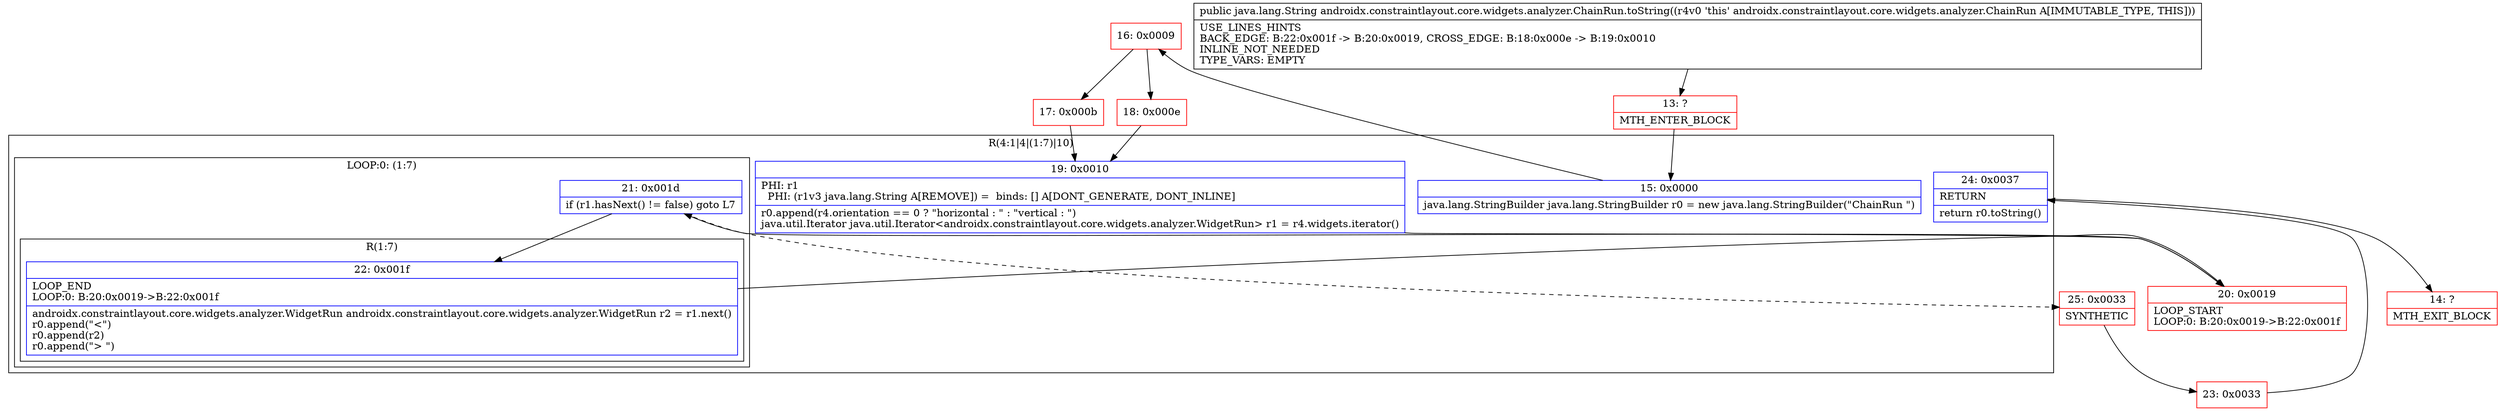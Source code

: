 digraph "CFG forandroidx.constraintlayout.core.widgets.analyzer.ChainRun.toString()Ljava\/lang\/String;" {
subgraph cluster_Region_1877885224 {
label = "R(4:1|4|(1:7)|10)";
node [shape=record,color=blue];
Node_15 [shape=record,label="{15\:\ 0x0000|java.lang.StringBuilder java.lang.StringBuilder r0 = new java.lang.StringBuilder(\"ChainRun \")\l}"];
Node_19 [shape=record,label="{19\:\ 0x0010|PHI: r1 \l  PHI: (r1v3 java.lang.String A[REMOVE]) =  binds: [] A[DONT_GENERATE, DONT_INLINE]\l|r0.append(r4.orientation == 0 ? \"horizontal : \" : \"vertical : \")\ljava.util.Iterator java.util.Iterator\<androidx.constraintlayout.core.widgets.analyzer.WidgetRun\> r1 = r4.widgets.iterator()\l}"];
subgraph cluster_LoopRegion_253013966 {
label = "LOOP:0: (1:7)";
node [shape=record,color=blue];
Node_21 [shape=record,label="{21\:\ 0x001d|if (r1.hasNext() != false) goto L7\l}"];
subgraph cluster_Region_1188120068 {
label = "R(1:7)";
node [shape=record,color=blue];
Node_22 [shape=record,label="{22\:\ 0x001f|LOOP_END\lLOOP:0: B:20:0x0019\-\>B:22:0x001f\l|androidx.constraintlayout.core.widgets.analyzer.WidgetRun androidx.constraintlayout.core.widgets.analyzer.WidgetRun r2 = r1.next()\lr0.append(\"\<\")\lr0.append(r2)\lr0.append(\"\> \")\l}"];
}
}
Node_24 [shape=record,label="{24\:\ 0x0037|RETURN\l|return r0.toString()\l}"];
}
Node_13 [shape=record,color=red,label="{13\:\ ?|MTH_ENTER_BLOCK\l}"];
Node_16 [shape=record,color=red,label="{16\:\ 0x0009}"];
Node_17 [shape=record,color=red,label="{17\:\ 0x000b}"];
Node_20 [shape=record,color=red,label="{20\:\ 0x0019|LOOP_START\lLOOP:0: B:20:0x0019\-\>B:22:0x001f\l}"];
Node_25 [shape=record,color=red,label="{25\:\ 0x0033|SYNTHETIC\l}"];
Node_23 [shape=record,color=red,label="{23\:\ 0x0033}"];
Node_14 [shape=record,color=red,label="{14\:\ ?|MTH_EXIT_BLOCK\l}"];
Node_18 [shape=record,color=red,label="{18\:\ 0x000e}"];
MethodNode[shape=record,label="{public java.lang.String androidx.constraintlayout.core.widgets.analyzer.ChainRun.toString((r4v0 'this' androidx.constraintlayout.core.widgets.analyzer.ChainRun A[IMMUTABLE_TYPE, THIS]))  | USE_LINES_HINTS\lBACK_EDGE: B:22:0x001f \-\> B:20:0x0019, CROSS_EDGE: B:18:0x000e \-\> B:19:0x0010\lINLINE_NOT_NEEDED\lTYPE_VARS: EMPTY\l}"];
MethodNode -> Node_13;Node_15 -> Node_16;
Node_19 -> Node_20;
Node_21 -> Node_22;
Node_21 -> Node_25[style=dashed];
Node_22 -> Node_20;
Node_24 -> Node_14;
Node_13 -> Node_15;
Node_16 -> Node_17;
Node_16 -> Node_18;
Node_17 -> Node_19;
Node_20 -> Node_21;
Node_25 -> Node_23;
Node_23 -> Node_24;
Node_18 -> Node_19;
}

